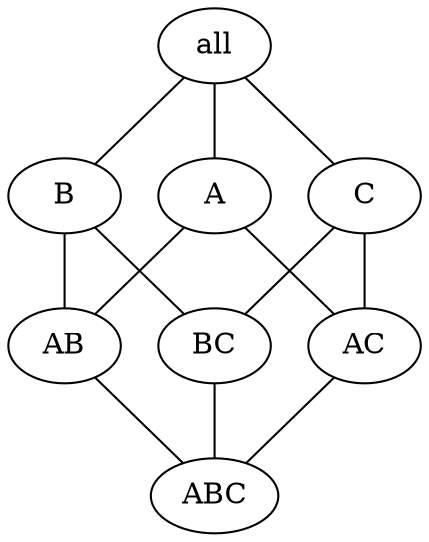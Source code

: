 graph G {
	lable = "图：（二，(1)）";

//	node [shape = plantext ];

	all -- A -- AB -- ABC;
	all -- B -- BC -- ABC;
	all -- C -- AC -- ABC;
	A -- AC; B -- AB; C -- BC;
}

